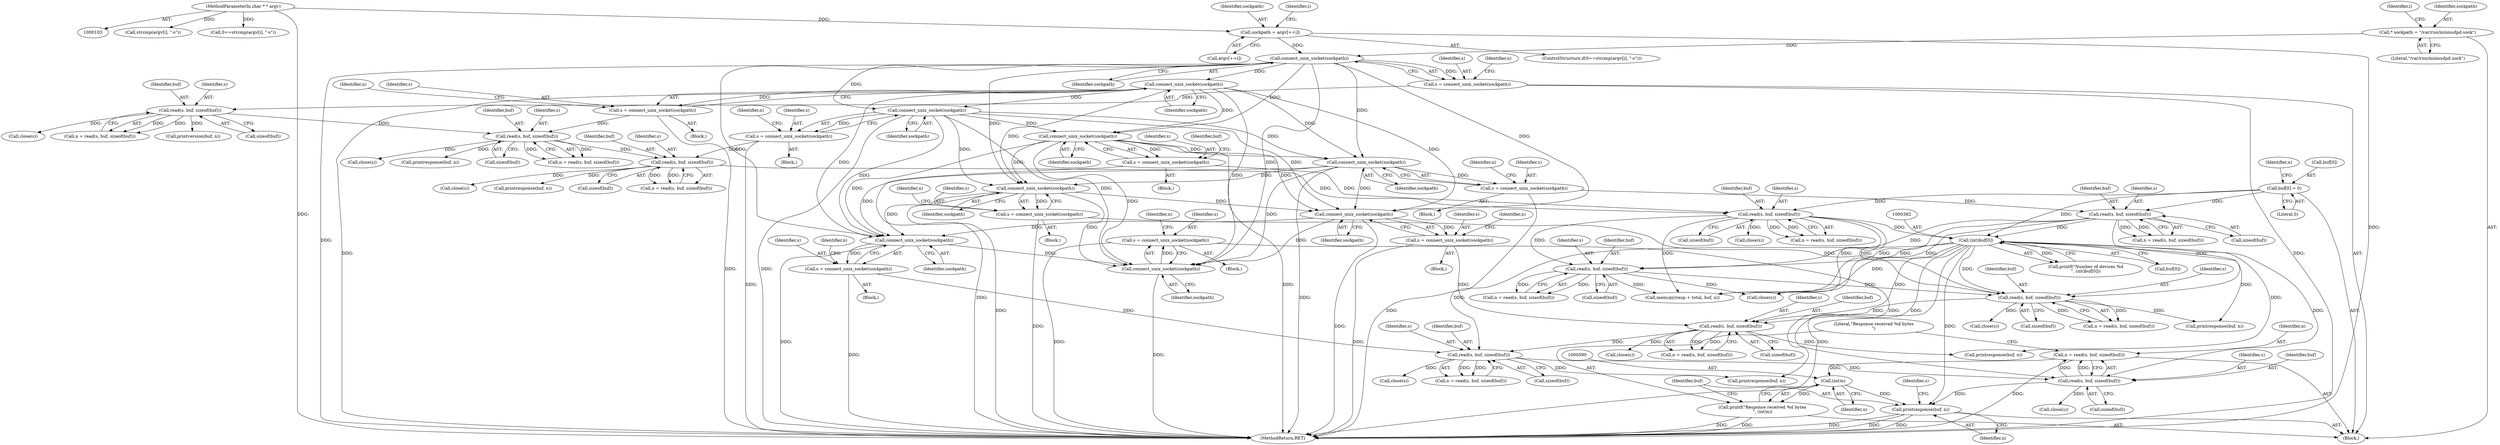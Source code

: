 digraph "0_miniupnp_b238cade9a173c6f751a34acf8ccff838a62aa47_0@API" {
"1000580" [label="(Call,n = read(s, buf, sizeof(buf)))"];
"1000582" [label="(Call,read(s, buf, sizeof(buf)))"];
"1000570" [label="(Call,s = connect_unix_socket(sockpath))"];
"1000572" [label="(Call,connect_unix_socket(sockpath))"];
"1000258" [label="(Call,connect_unix_socket(sockpath))"];
"1000222" [label="(Call,connect_unix_socket(sockpath))"];
"1000159" [label="(Call,* sockpath = \"/var/run/minissdpd.sock\")"];
"1000182" [label="(Call,sockpath = argv[++i])"];
"1000105" [label="(MethodParameterIn,char * * argv)"];
"1000508" [label="(Call,connect_unix_socket(sockpath))"];
"1000292" [label="(Call,connect_unix_socket(sockpath))"];
"1000357" [label="(Call,connect_unix_socket(sockpath))"];
"1000326" [label="(Call,connect_unix_socket(sockpath))"];
"1000470" [label="(Call,connect_unix_socket(sockpath))"];
"1000540" [label="(Call,connect_unix_socket(sockpath))"];
"1000550" [label="(Call,read(s, buf, sizeof(buf)))"];
"1000518" [label="(Call,read(s, buf, sizeof(buf)))"];
"1000506" [label="(Call,s = connect_unix_socket(sockpath))"];
"1000486" [label="(Call,read(s, buf, sizeof(buf)))"];
"1000369" [label="(Call,read(s, buf, sizeof(buf)))"];
"1000355" [label="(Call,s = connect_unix_socket(sockpath))"];
"1000328" [label="(Call,buf[0] = 0)"];
"1000468" [label="(Call,s = connect_unix_socket(sockpath))"];
"1000341" [label="(Call,read(s, buf, sizeof(buf)))"];
"1000304" [label="(Call,read(s, buf, sizeof(buf)))"];
"1000290" [label="(Call,s = connect_unix_socket(sockpath))"];
"1000270" [label="(Call,read(s, buf, sizeof(buf)))"];
"1000232" [label="(Call,read(s, buf, sizeof(buf)))"];
"1000220" [label="(Call,s = connect_unix_socket(sockpath))"];
"1000256" [label="(Call,s = connect_unix_socket(sockpath))"];
"1000324" [label="(Call,s = connect_unix_socket(sockpath))"];
"1000438" [label="(Call,read(s, buf, sizeof(buf)))"];
"1000381" [label="(Call,(int)buf[0])"];
"1000538" [label="(Call,s = connect_unix_socket(sockpath))"];
"1000589" [label="(Call,(int)n)"];
"1000587" [label="(Call,printf(\"Response received %d bytes\n\", (int)n))"];
"1000592" [label="(Call,printresponse(buf, n))"];
"1000465" [label="(Block,)"];
"1000177" [label="(Call,strcmp(argv[i], \"-s\"))"];
"1000438" [label="(Call,read(s, buf, sizeof(buf)))"];
"1000573" [label="(Identifier,sockpath)"];
"1000507" [label="(Identifier,s)"];
"1000367" [label="(Call,n = read(s, buf, sizeof(buf)))"];
"1000536" [label="(Call,close(s))"];
"1000484" [label="(Call,n = read(s, buf, sizeof(buf)))"];
"1000552" [label="(Identifier,buf)"];
"1000257" [label="(Identifier,s)"];
"1000503" [label="(Block,)"];
"1000357" [label="(Call,connect_unix_socket(sockpath))"];
"1000567" [label="(Block,)"];
"1000272" [label="(Identifier,buf)"];
"1000369" [label="(Call,read(s, buf, sizeof(buf)))"];
"1000183" [label="(Identifier,sockpath)"];
"1000302" [label="(Call,n = read(s, buf, sizeof(buf)))"];
"1000548" [label="(Call,n = read(s, buf, sizeof(buf)))"];
"1000233" [label="(Identifier,s)"];
"1000332" [label="(Literal,0)"];
"1000553" [label="(Call,sizeof(buf))"];
"1000473" [label="(Identifier,n)"];
"1000519" [label="(Identifier,s)"];
"1000175" [label="(Call,0==strcmp(argv[i], \"-s\"))"];
"1000371" [label="(Identifier,buf)"];
"1000268" [label="(Call,n = read(s, buf, sizeof(buf)))"];
"1000325" [label="(Identifier,s)"];
"1000225" [label="(Identifier,n)"];
"1000470" [label="(Call,connect_unix_socket(sockpath))"];
"1000172" [label="(Identifier,i)"];
"1000355" [label="(Call,s = connect_unix_socket(sockpath))"];
"1000506" [label="(Call,s = connect_unix_socket(sockpath))"];
"1000486" [label="(Call,read(s, buf, sizeof(buf)))"];
"1000322" [label="(Call,close(s))"];
"1000222" [label="(Call,connect_unix_socket(sockpath))"];
"1000270" [label="(Call,read(s, buf, sizeof(buf)))"];
"1000339" [label="(Call,n = read(s, buf, sizeof(buf)))"];
"1000594" [label="(Identifier,n)"];
"1000570" [label="(Call,s = connect_unix_socket(sockpath))"];
"1000560" [label="(Call,printresponse(buf, n))"];
"1000258" [label="(Call,connect_unix_socket(sockpath))"];
"1000520" [label="(Identifier,buf)"];
"1000330" [label="(Identifier,buf)"];
"1000596" [label="(Identifier,s)"];
"1000496" [label="(Call,printresponse(buf, n))"];
"1000541" [label="(Identifier,sockpath)"];
"1000592" [label="(Call,printresponse(buf, n))"];
"1000329" [label="(Call,buf[0])"];
"1000324" [label="(Call,s = connect_unix_socket(sockpath))"];
"1000568" [label="(Call,close(s))"];
"1000381" [label="(Call,(int)buf[0])"];
"1000230" [label="(Call,n = read(s, buf, sizeof(buf)))"];
"1000159" [label="(Call,* sockpath = \"/var/run/minissdpd.sock\")"];
"1000439" [label="(Identifier,s)"];
"1000261" [label="(Identifier,n)"];
"1000105" [label="(MethodParameterIn,char * * argv)"];
"1000595" [label="(Call,close(s))"];
"1000327" [label="(Identifier,sockpath)"];
"1000418" [label="(Call,memcpy(resp + total, buf, n))"];
"1000550" [label="(Call,read(s, buf, sizeof(buf)))"];
"1000341" [label="(Call,read(s, buf, sizeof(buf)))"];
"1000588" [label="(Literal,\"Response received %d bytes\n\")"];
"1000259" [label="(Identifier,sockpath)"];
"1000571" [label="(Identifier,s)"];
"1000235" [label="(Call,sizeof(buf))"];
"1000306" [label="(Identifier,buf)"];
"1000326" [label="(Call,connect_unix_socket(sockpath))"];
"1000350" [label="(Block,)"];
"1000287" [label="(Block,)"];
"1000232" [label="(Call,read(s, buf, sizeof(buf)))"];
"1000511" [label="(Identifier,n)"];
"1000543" [label="(Identifier,n)"];
"1000334" [label="(Identifier,n)"];
"1000305" [label="(Identifier,s)"];
"1000582" [label="(Call,read(s, buf, sizeof(buf)))"];
"1000540" [label="(Call,connect_unix_socket(sockpath))"];
"1000379" [label="(Call,printf(\"Number of devices %d\n\", (int)buf[0]))"];
"1000161" [label="(Literal,\"/var/run/minissdpd.sock\")"];
"1000440" [label="(Identifier,buf)"];
"1000254" [label="(Call,close(s))"];
"1000488" [label="(Identifier,buf)"];
"1000535" [label="(Block,)"];
"1000585" [label="(Call,sizeof(buf))"];
"1000291" [label="(Identifier,s)"];
"1000184" [label="(Call,argv[++i])"];
"1000343" [label="(Identifier,buf)"];
"1000342" [label="(Identifier,s)"];
"1000383" [label="(Call,buf[0])"];
"1000583" [label="(Identifier,s)"];
"1000314" [label="(Call,printresponse(buf, n))"];
"1000521" [label="(Call,sizeof(buf))"];
"1000292" [label="(Call,connect_unix_socket(sockpath))"];
"1000489" [label="(Call,sizeof(buf))"];
"1000344" [label="(Call,sizeof(buf))"];
"1000441" [label="(Call,sizeof(buf))"];
"1000234" [label="(Identifier,buf)"];
"1000587" [label="(Call,printf(\"Response received %d bytes\n\", (int)n))"];
"1000468" [label="(Call,s = connect_unix_socket(sockpath))"];
"1000290" [label="(Call,s = connect_unix_socket(sockpath))"];
"1000516" [label="(Call,n = read(s, buf, sizeof(buf)))"];
"1000518" [label="(Call,read(s, buf, sizeof(buf)))"];
"1000271" [label="(Identifier,s)"];
"1000538" [label="(Call,s = connect_unix_socket(sockpath))"];
"1000293" [label="(Identifier,sockpath)"];
"1000223" [label="(Identifier,sockpath)"];
"1000539" [label="(Identifier,s)"];
"1000304" [label="(Call,read(s, buf, sizeof(buf)))"];
"1000572" [label="(Call,connect_unix_socket(sockpath))"];
"1000471" [label="(Identifier,sockpath)"];
"1000591" [label="(Identifier,n)"];
"1000288" [label="(Call,close(s))"];
"1000580" [label="(Call,n = read(s, buf, sizeof(buf)))"];
"1000599" [label="(MethodReturn,RET)"];
"1000575" [label="(Identifier,n)"];
"1000280" [label="(Call,printresponse(buf, n))"];
"1000321" [label="(Block,)"];
"1000372" [label="(Call,sizeof(buf))"];
"1000589" [label="(Call,(int)n)"];
"1000220" [label="(Call,s = connect_unix_socket(sockpath))"];
"1000584" [label="(Identifier,buf)"];
"1000469" [label="(Identifier,s)"];
"1000436" [label="(Call,n = read(s, buf, sizeof(buf)))"];
"1000581" [label="(Identifier,n)"];
"1000509" [label="(Identifier,sockpath)"];
"1000295" [label="(Identifier,n)"];
"1000247" [label="(Call,printversion(buf, n))"];
"1000182" [label="(Call,sockpath = argv[++i])"];
"1000164" [label="(Identifier,i)"];
"1000174" [label="(ControlStructure,if(0==strcmp(argv[i], \"-s\")))"];
"1000508" [label="(Call,connect_unix_socket(sockpath))"];
"1000251" [label="(Block,)"];
"1000256" [label="(Call,s = connect_unix_socket(sockpath))"];
"1000328" [label="(Call,buf[0] = 0)"];
"1000487" [label="(Identifier,s)"];
"1000466" [label="(Call,close(s))"];
"1000370" [label="(Identifier,s)"];
"1000593" [label="(Identifier,buf)"];
"1000106" [label="(Block,)"];
"1000528" [label="(Call,printresponse(buf, n))"];
"1000358" [label="(Identifier,sockpath)"];
"1000356" [label="(Identifier,s)"];
"1000273" [label="(Call,sizeof(buf))"];
"1000221" [label="(Identifier,s)"];
"1000551" [label="(Identifier,s)"];
"1000504" [label="(Call,close(s))"];
"1000360" [label="(Identifier,n)"];
"1000160" [label="(Identifier,sockpath)"];
"1000353" [label="(Call,close(s))"];
"1000307" [label="(Call,sizeof(buf))"];
"1000580" -> "1000106"  [label="AST: "];
"1000580" -> "1000582"  [label="CFG: "];
"1000581" -> "1000580"  [label="AST: "];
"1000582" -> "1000580"  [label="AST: "];
"1000588" -> "1000580"  [label="CFG: "];
"1000580" -> "1000599"  [label="DDG: "];
"1000582" -> "1000580"  [label="DDG: "];
"1000582" -> "1000580"  [label="DDG: "];
"1000580" -> "1000589"  [label="DDG: "];
"1000582" -> "1000585"  [label="CFG: "];
"1000583" -> "1000582"  [label="AST: "];
"1000584" -> "1000582"  [label="AST: "];
"1000585" -> "1000582"  [label="AST: "];
"1000570" -> "1000582"  [label="DDG: "];
"1000550" -> "1000582"  [label="DDG: "];
"1000381" -> "1000582"  [label="DDG: "];
"1000582" -> "1000592"  [label="DDG: "];
"1000582" -> "1000595"  [label="DDG: "];
"1000570" -> "1000567"  [label="AST: "];
"1000570" -> "1000572"  [label="CFG: "];
"1000571" -> "1000570"  [label="AST: "];
"1000572" -> "1000570"  [label="AST: "];
"1000575" -> "1000570"  [label="CFG: "];
"1000570" -> "1000599"  [label="DDG: "];
"1000572" -> "1000570"  [label="DDG: "];
"1000572" -> "1000573"  [label="CFG: "];
"1000573" -> "1000572"  [label="AST: "];
"1000572" -> "1000599"  [label="DDG: "];
"1000258" -> "1000572"  [label="DDG: "];
"1000222" -> "1000572"  [label="DDG: "];
"1000508" -> "1000572"  [label="DDG: "];
"1000292" -> "1000572"  [label="DDG: "];
"1000357" -> "1000572"  [label="DDG: "];
"1000540" -> "1000572"  [label="DDG: "];
"1000470" -> "1000572"  [label="DDG: "];
"1000326" -> "1000572"  [label="DDG: "];
"1000258" -> "1000256"  [label="AST: "];
"1000258" -> "1000259"  [label="CFG: "];
"1000259" -> "1000258"  [label="AST: "];
"1000256" -> "1000258"  [label="CFG: "];
"1000258" -> "1000599"  [label="DDG: "];
"1000258" -> "1000256"  [label="DDG: "];
"1000222" -> "1000258"  [label="DDG: "];
"1000258" -> "1000292"  [label="DDG: "];
"1000258" -> "1000326"  [label="DDG: "];
"1000258" -> "1000357"  [label="DDG: "];
"1000258" -> "1000470"  [label="DDG: "];
"1000258" -> "1000508"  [label="DDG: "];
"1000258" -> "1000540"  [label="DDG: "];
"1000222" -> "1000220"  [label="AST: "];
"1000222" -> "1000223"  [label="CFG: "];
"1000223" -> "1000222"  [label="AST: "];
"1000220" -> "1000222"  [label="CFG: "];
"1000222" -> "1000599"  [label="DDG: "];
"1000222" -> "1000220"  [label="DDG: "];
"1000159" -> "1000222"  [label="DDG: "];
"1000182" -> "1000222"  [label="DDG: "];
"1000222" -> "1000292"  [label="DDG: "];
"1000222" -> "1000326"  [label="DDG: "];
"1000222" -> "1000357"  [label="DDG: "];
"1000222" -> "1000470"  [label="DDG: "];
"1000222" -> "1000508"  [label="DDG: "];
"1000222" -> "1000540"  [label="DDG: "];
"1000159" -> "1000106"  [label="AST: "];
"1000159" -> "1000161"  [label="CFG: "];
"1000160" -> "1000159"  [label="AST: "];
"1000161" -> "1000159"  [label="AST: "];
"1000164" -> "1000159"  [label="CFG: "];
"1000182" -> "1000174"  [label="AST: "];
"1000182" -> "1000184"  [label="CFG: "];
"1000183" -> "1000182"  [label="AST: "];
"1000184" -> "1000182"  [label="AST: "];
"1000172" -> "1000182"  [label="CFG: "];
"1000182" -> "1000599"  [label="DDG: "];
"1000105" -> "1000182"  [label="DDG: "];
"1000105" -> "1000103"  [label="AST: "];
"1000105" -> "1000599"  [label="DDG: "];
"1000105" -> "1000175"  [label="DDG: "];
"1000105" -> "1000177"  [label="DDG: "];
"1000508" -> "1000506"  [label="AST: "];
"1000508" -> "1000509"  [label="CFG: "];
"1000509" -> "1000508"  [label="AST: "];
"1000506" -> "1000508"  [label="CFG: "];
"1000508" -> "1000599"  [label="DDG: "];
"1000508" -> "1000506"  [label="DDG: "];
"1000292" -> "1000508"  [label="DDG: "];
"1000357" -> "1000508"  [label="DDG: "];
"1000470" -> "1000508"  [label="DDG: "];
"1000326" -> "1000508"  [label="DDG: "];
"1000508" -> "1000540"  [label="DDG: "];
"1000292" -> "1000290"  [label="AST: "];
"1000292" -> "1000293"  [label="CFG: "];
"1000293" -> "1000292"  [label="AST: "];
"1000290" -> "1000292"  [label="CFG: "];
"1000292" -> "1000599"  [label="DDG: "];
"1000292" -> "1000290"  [label="DDG: "];
"1000292" -> "1000326"  [label="DDG: "];
"1000292" -> "1000357"  [label="DDG: "];
"1000292" -> "1000470"  [label="DDG: "];
"1000292" -> "1000540"  [label="DDG: "];
"1000357" -> "1000355"  [label="AST: "];
"1000357" -> "1000358"  [label="CFG: "];
"1000358" -> "1000357"  [label="AST: "];
"1000355" -> "1000357"  [label="CFG: "];
"1000357" -> "1000599"  [label="DDG: "];
"1000357" -> "1000355"  [label="DDG: "];
"1000326" -> "1000357"  [label="DDG: "];
"1000357" -> "1000470"  [label="DDG: "];
"1000357" -> "1000540"  [label="DDG: "];
"1000326" -> "1000324"  [label="AST: "];
"1000326" -> "1000327"  [label="CFG: "];
"1000327" -> "1000326"  [label="AST: "];
"1000324" -> "1000326"  [label="CFG: "];
"1000326" -> "1000599"  [label="DDG: "];
"1000326" -> "1000324"  [label="DDG: "];
"1000326" -> "1000470"  [label="DDG: "];
"1000326" -> "1000540"  [label="DDG: "];
"1000470" -> "1000468"  [label="AST: "];
"1000470" -> "1000471"  [label="CFG: "];
"1000471" -> "1000470"  [label="AST: "];
"1000468" -> "1000470"  [label="CFG: "];
"1000470" -> "1000599"  [label="DDG: "];
"1000470" -> "1000468"  [label="DDG: "];
"1000470" -> "1000540"  [label="DDG: "];
"1000540" -> "1000538"  [label="AST: "];
"1000540" -> "1000541"  [label="CFG: "];
"1000541" -> "1000540"  [label="AST: "];
"1000538" -> "1000540"  [label="CFG: "];
"1000540" -> "1000599"  [label="DDG: "];
"1000540" -> "1000538"  [label="DDG: "];
"1000550" -> "1000548"  [label="AST: "];
"1000550" -> "1000553"  [label="CFG: "];
"1000551" -> "1000550"  [label="AST: "];
"1000552" -> "1000550"  [label="AST: "];
"1000553" -> "1000550"  [label="AST: "];
"1000548" -> "1000550"  [label="CFG: "];
"1000550" -> "1000548"  [label="DDG: "];
"1000550" -> "1000548"  [label="DDG: "];
"1000518" -> "1000550"  [label="DDG: "];
"1000538" -> "1000550"  [label="DDG: "];
"1000381" -> "1000550"  [label="DDG: "];
"1000550" -> "1000560"  [label="DDG: "];
"1000550" -> "1000568"  [label="DDG: "];
"1000518" -> "1000516"  [label="AST: "];
"1000518" -> "1000521"  [label="CFG: "];
"1000519" -> "1000518"  [label="AST: "];
"1000520" -> "1000518"  [label="AST: "];
"1000521" -> "1000518"  [label="AST: "];
"1000516" -> "1000518"  [label="CFG: "];
"1000518" -> "1000516"  [label="DDG: "];
"1000518" -> "1000516"  [label="DDG: "];
"1000506" -> "1000518"  [label="DDG: "];
"1000486" -> "1000518"  [label="DDG: "];
"1000381" -> "1000518"  [label="DDG: "];
"1000518" -> "1000528"  [label="DDG: "];
"1000518" -> "1000536"  [label="DDG: "];
"1000506" -> "1000503"  [label="AST: "];
"1000507" -> "1000506"  [label="AST: "];
"1000511" -> "1000506"  [label="CFG: "];
"1000506" -> "1000599"  [label="DDG: "];
"1000486" -> "1000484"  [label="AST: "];
"1000486" -> "1000489"  [label="CFG: "];
"1000487" -> "1000486"  [label="AST: "];
"1000488" -> "1000486"  [label="AST: "];
"1000489" -> "1000486"  [label="AST: "];
"1000484" -> "1000486"  [label="CFG: "];
"1000486" -> "1000484"  [label="DDG: "];
"1000486" -> "1000484"  [label="DDG: "];
"1000369" -> "1000486"  [label="DDG: "];
"1000468" -> "1000486"  [label="DDG: "];
"1000341" -> "1000486"  [label="DDG: "];
"1000438" -> "1000486"  [label="DDG: "];
"1000381" -> "1000486"  [label="DDG: "];
"1000486" -> "1000496"  [label="DDG: "];
"1000486" -> "1000504"  [label="DDG: "];
"1000369" -> "1000367"  [label="AST: "];
"1000369" -> "1000372"  [label="CFG: "];
"1000370" -> "1000369"  [label="AST: "];
"1000371" -> "1000369"  [label="AST: "];
"1000372" -> "1000369"  [label="AST: "];
"1000367" -> "1000369"  [label="CFG: "];
"1000369" -> "1000367"  [label="DDG: "];
"1000369" -> "1000367"  [label="DDG: "];
"1000355" -> "1000369"  [label="DDG: "];
"1000328" -> "1000369"  [label="DDG: "];
"1000369" -> "1000381"  [label="DDG: "];
"1000369" -> "1000418"  [label="DDG: "];
"1000369" -> "1000438"  [label="DDG: "];
"1000369" -> "1000466"  [label="DDG: "];
"1000355" -> "1000350"  [label="AST: "];
"1000356" -> "1000355"  [label="AST: "];
"1000360" -> "1000355"  [label="CFG: "];
"1000355" -> "1000599"  [label="DDG: "];
"1000328" -> "1000106"  [label="AST: "];
"1000328" -> "1000332"  [label="CFG: "];
"1000329" -> "1000328"  [label="AST: "];
"1000332" -> "1000328"  [label="AST: "];
"1000334" -> "1000328"  [label="CFG: "];
"1000328" -> "1000341"  [label="DDG: "];
"1000328" -> "1000381"  [label="DDG: "];
"1000468" -> "1000465"  [label="AST: "];
"1000469" -> "1000468"  [label="AST: "];
"1000473" -> "1000468"  [label="CFG: "];
"1000468" -> "1000599"  [label="DDG: "];
"1000341" -> "1000339"  [label="AST: "];
"1000341" -> "1000344"  [label="CFG: "];
"1000342" -> "1000341"  [label="AST: "];
"1000343" -> "1000341"  [label="AST: "];
"1000344" -> "1000341"  [label="AST: "];
"1000339" -> "1000341"  [label="CFG: "];
"1000341" -> "1000339"  [label="DDG: "];
"1000341" -> "1000339"  [label="DDG: "];
"1000304" -> "1000341"  [label="DDG: "];
"1000324" -> "1000341"  [label="DDG: "];
"1000341" -> "1000353"  [label="DDG: "];
"1000341" -> "1000381"  [label="DDG: "];
"1000341" -> "1000418"  [label="DDG: "];
"1000341" -> "1000438"  [label="DDG: "];
"1000341" -> "1000466"  [label="DDG: "];
"1000304" -> "1000302"  [label="AST: "];
"1000304" -> "1000307"  [label="CFG: "];
"1000305" -> "1000304"  [label="AST: "];
"1000306" -> "1000304"  [label="AST: "];
"1000307" -> "1000304"  [label="AST: "];
"1000302" -> "1000304"  [label="CFG: "];
"1000304" -> "1000302"  [label="DDG: "];
"1000304" -> "1000302"  [label="DDG: "];
"1000290" -> "1000304"  [label="DDG: "];
"1000270" -> "1000304"  [label="DDG: "];
"1000304" -> "1000314"  [label="DDG: "];
"1000304" -> "1000322"  [label="DDG: "];
"1000290" -> "1000287"  [label="AST: "];
"1000291" -> "1000290"  [label="AST: "];
"1000295" -> "1000290"  [label="CFG: "];
"1000290" -> "1000599"  [label="DDG: "];
"1000270" -> "1000268"  [label="AST: "];
"1000270" -> "1000273"  [label="CFG: "];
"1000271" -> "1000270"  [label="AST: "];
"1000272" -> "1000270"  [label="AST: "];
"1000273" -> "1000270"  [label="AST: "];
"1000268" -> "1000270"  [label="CFG: "];
"1000270" -> "1000268"  [label="DDG: "];
"1000270" -> "1000268"  [label="DDG: "];
"1000232" -> "1000270"  [label="DDG: "];
"1000256" -> "1000270"  [label="DDG: "];
"1000270" -> "1000280"  [label="DDG: "];
"1000270" -> "1000288"  [label="DDG: "];
"1000232" -> "1000230"  [label="AST: "];
"1000232" -> "1000235"  [label="CFG: "];
"1000233" -> "1000232"  [label="AST: "];
"1000234" -> "1000232"  [label="AST: "];
"1000235" -> "1000232"  [label="AST: "];
"1000230" -> "1000232"  [label="CFG: "];
"1000232" -> "1000230"  [label="DDG: "];
"1000232" -> "1000230"  [label="DDG: "];
"1000220" -> "1000232"  [label="DDG: "];
"1000232" -> "1000247"  [label="DDG: "];
"1000232" -> "1000254"  [label="DDG: "];
"1000220" -> "1000106"  [label="AST: "];
"1000221" -> "1000220"  [label="AST: "];
"1000225" -> "1000220"  [label="CFG: "];
"1000220" -> "1000599"  [label="DDG: "];
"1000256" -> "1000251"  [label="AST: "];
"1000257" -> "1000256"  [label="AST: "];
"1000261" -> "1000256"  [label="CFG: "];
"1000256" -> "1000599"  [label="DDG: "];
"1000324" -> "1000321"  [label="AST: "];
"1000325" -> "1000324"  [label="AST: "];
"1000330" -> "1000324"  [label="CFG: "];
"1000324" -> "1000599"  [label="DDG: "];
"1000438" -> "1000436"  [label="AST: "];
"1000438" -> "1000441"  [label="CFG: "];
"1000439" -> "1000438"  [label="AST: "];
"1000440" -> "1000438"  [label="AST: "];
"1000441" -> "1000438"  [label="AST: "];
"1000436" -> "1000438"  [label="CFG: "];
"1000438" -> "1000418"  [label="DDG: "];
"1000438" -> "1000436"  [label="DDG: "];
"1000438" -> "1000436"  [label="DDG: "];
"1000381" -> "1000438"  [label="DDG: "];
"1000438" -> "1000466"  [label="DDG: "];
"1000381" -> "1000379"  [label="AST: "];
"1000381" -> "1000383"  [label="CFG: "];
"1000382" -> "1000381"  [label="AST: "];
"1000383" -> "1000381"  [label="AST: "];
"1000379" -> "1000381"  [label="CFG: "];
"1000381" -> "1000599"  [label="DDG: "];
"1000381" -> "1000379"  [label="DDG: "];
"1000381" -> "1000418"  [label="DDG: "];
"1000381" -> "1000496"  [label="DDG: "];
"1000381" -> "1000528"  [label="DDG: "];
"1000381" -> "1000560"  [label="DDG: "];
"1000381" -> "1000592"  [label="DDG: "];
"1000538" -> "1000535"  [label="AST: "];
"1000539" -> "1000538"  [label="AST: "];
"1000543" -> "1000538"  [label="CFG: "];
"1000538" -> "1000599"  [label="DDG: "];
"1000589" -> "1000587"  [label="AST: "];
"1000589" -> "1000591"  [label="CFG: "];
"1000590" -> "1000589"  [label="AST: "];
"1000591" -> "1000589"  [label="AST: "];
"1000587" -> "1000589"  [label="CFG: "];
"1000589" -> "1000587"  [label="DDG: "];
"1000589" -> "1000592"  [label="DDG: "];
"1000587" -> "1000106"  [label="AST: "];
"1000588" -> "1000587"  [label="AST: "];
"1000593" -> "1000587"  [label="CFG: "];
"1000587" -> "1000599"  [label="DDG: "];
"1000587" -> "1000599"  [label="DDG: "];
"1000592" -> "1000106"  [label="AST: "];
"1000592" -> "1000594"  [label="CFG: "];
"1000593" -> "1000592"  [label="AST: "];
"1000594" -> "1000592"  [label="AST: "];
"1000596" -> "1000592"  [label="CFG: "];
"1000592" -> "1000599"  [label="DDG: "];
"1000592" -> "1000599"  [label="DDG: "];
"1000592" -> "1000599"  [label="DDG: "];
}

